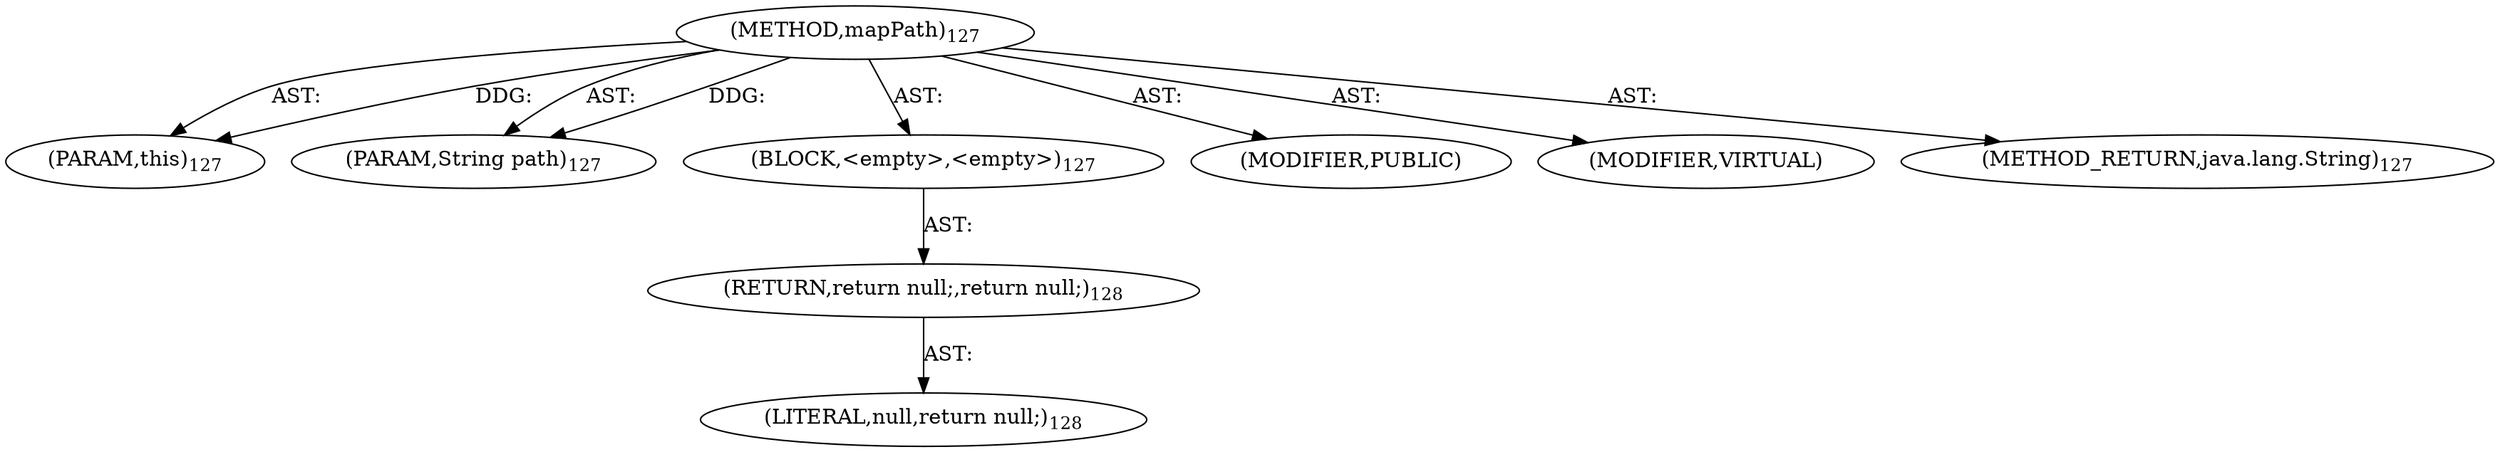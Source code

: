 digraph "mapPath" {  
"111669149698" [label = <(METHOD,mapPath)<SUB>127</SUB>> ]
"115964116995" [label = <(PARAM,this)<SUB>127</SUB>> ]
"115964116996" [label = <(PARAM,String path)<SUB>127</SUB>> ]
"25769803787" [label = <(BLOCK,&lt;empty&gt;,&lt;empty&gt;)<SUB>127</SUB>> ]
"146028888066" [label = <(RETURN,return null;,return null;)<SUB>128</SUB>> ]
"90194313230" [label = <(LITERAL,null,return null;)<SUB>128</SUB>> ]
"133143986180" [label = <(MODIFIER,PUBLIC)> ]
"133143986181" [label = <(MODIFIER,VIRTUAL)> ]
"128849018882" [label = <(METHOD_RETURN,java.lang.String)<SUB>127</SUB>> ]
  "111669149698" -> "115964116995"  [ label = "AST: "] 
  "111669149698" -> "115964116996"  [ label = "AST: "] 
  "111669149698" -> "25769803787"  [ label = "AST: "] 
  "111669149698" -> "133143986180"  [ label = "AST: "] 
  "111669149698" -> "133143986181"  [ label = "AST: "] 
  "111669149698" -> "128849018882"  [ label = "AST: "] 
  "25769803787" -> "146028888066"  [ label = "AST: "] 
  "146028888066" -> "90194313230"  [ label = "AST: "] 
  "111669149698" -> "115964116995"  [ label = "DDG: "] 
  "111669149698" -> "115964116996"  [ label = "DDG: "] 
}

